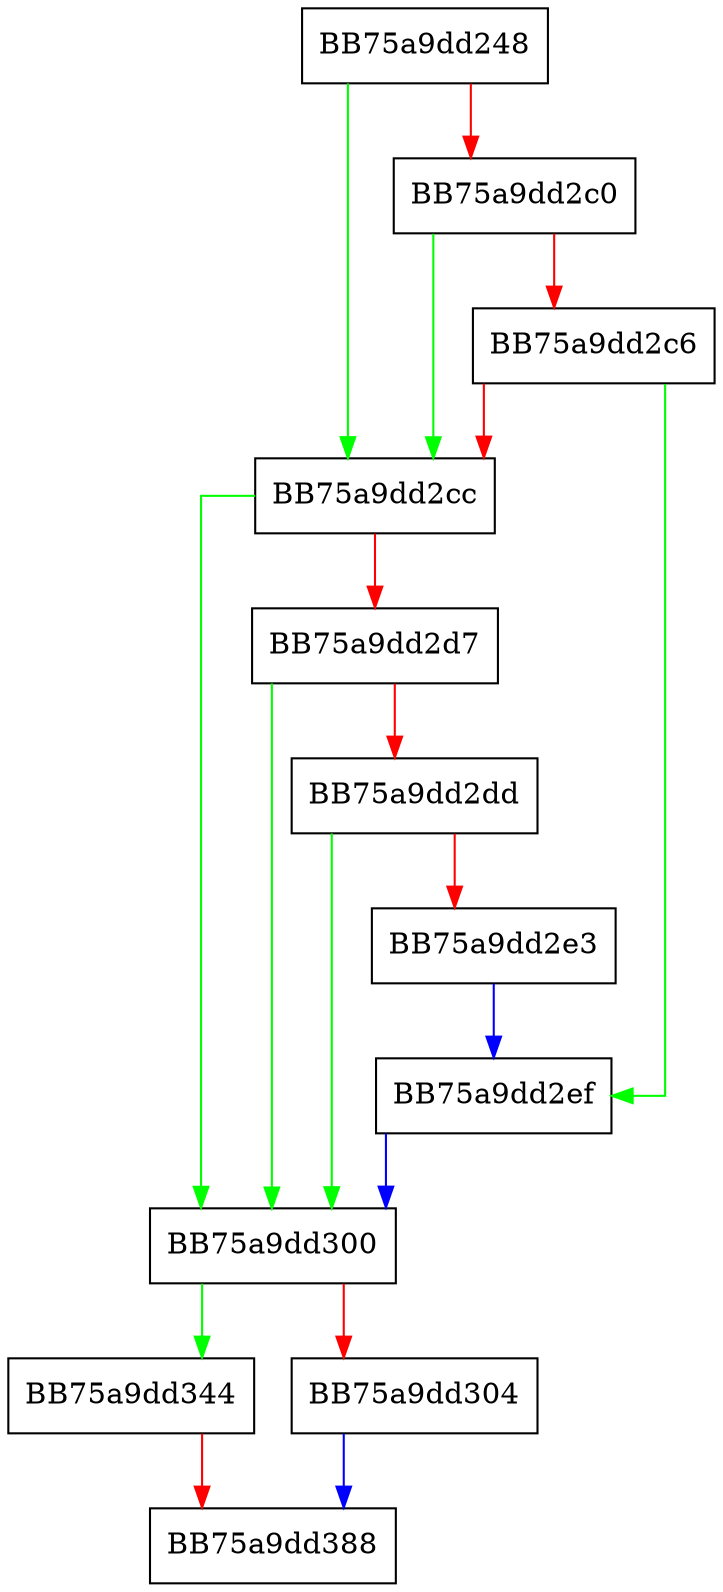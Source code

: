 digraph get_normalized_address {
  node [shape="box"];
  graph [splines=ortho];
  BB75a9dd248 -> BB75a9dd2cc [color="green"];
  BB75a9dd248 -> BB75a9dd2c0 [color="red"];
  BB75a9dd2c0 -> BB75a9dd2cc [color="green"];
  BB75a9dd2c0 -> BB75a9dd2c6 [color="red"];
  BB75a9dd2c6 -> BB75a9dd2ef [color="green"];
  BB75a9dd2c6 -> BB75a9dd2cc [color="red"];
  BB75a9dd2cc -> BB75a9dd300 [color="green"];
  BB75a9dd2cc -> BB75a9dd2d7 [color="red"];
  BB75a9dd2d7 -> BB75a9dd300 [color="green"];
  BB75a9dd2d7 -> BB75a9dd2dd [color="red"];
  BB75a9dd2dd -> BB75a9dd300 [color="green"];
  BB75a9dd2dd -> BB75a9dd2e3 [color="red"];
  BB75a9dd2e3 -> BB75a9dd2ef [color="blue"];
  BB75a9dd2ef -> BB75a9dd300 [color="blue"];
  BB75a9dd300 -> BB75a9dd344 [color="green"];
  BB75a9dd300 -> BB75a9dd304 [color="red"];
  BB75a9dd304 -> BB75a9dd388 [color="blue"];
  BB75a9dd344 -> BB75a9dd388 [color="red"];
}